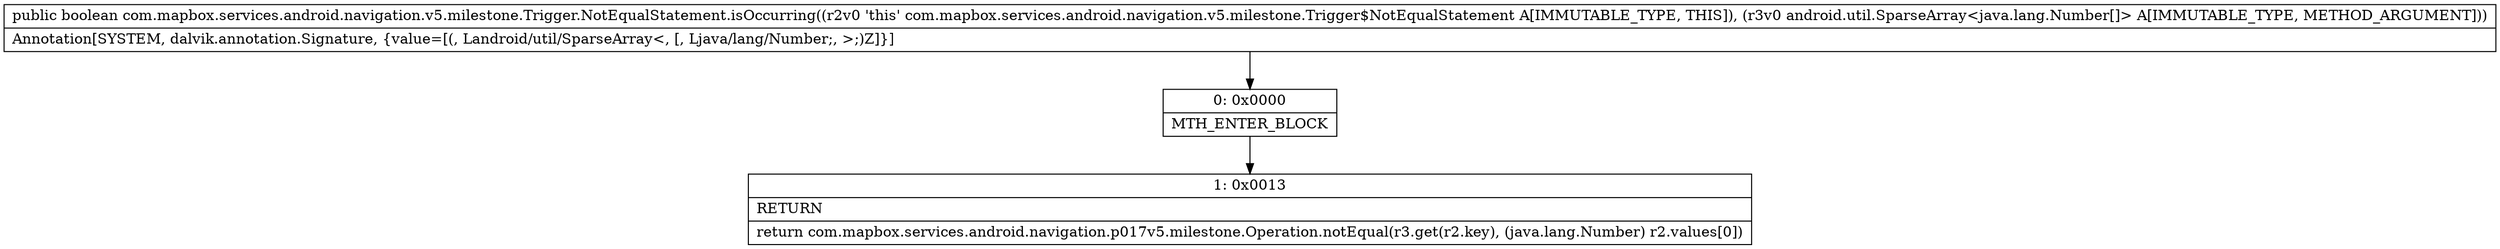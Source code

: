 digraph "CFG forcom.mapbox.services.android.navigation.v5.milestone.Trigger.NotEqualStatement.isOccurring(Landroid\/util\/SparseArray;)Z" {
Node_0 [shape=record,label="{0\:\ 0x0000|MTH_ENTER_BLOCK\l}"];
Node_1 [shape=record,label="{1\:\ 0x0013|RETURN\l|return com.mapbox.services.android.navigation.p017v5.milestone.Operation.notEqual(r3.get(r2.key), (java.lang.Number) r2.values[0])\l}"];
MethodNode[shape=record,label="{public boolean com.mapbox.services.android.navigation.v5.milestone.Trigger.NotEqualStatement.isOccurring((r2v0 'this' com.mapbox.services.android.navigation.v5.milestone.Trigger$NotEqualStatement A[IMMUTABLE_TYPE, THIS]), (r3v0 android.util.SparseArray\<java.lang.Number[]\> A[IMMUTABLE_TYPE, METHOD_ARGUMENT]))  | Annotation[SYSTEM, dalvik.annotation.Signature, \{value=[(, Landroid\/util\/SparseArray\<, [, Ljava\/lang\/Number;, \>;)Z]\}]\l}"];
MethodNode -> Node_0;
Node_0 -> Node_1;
}

